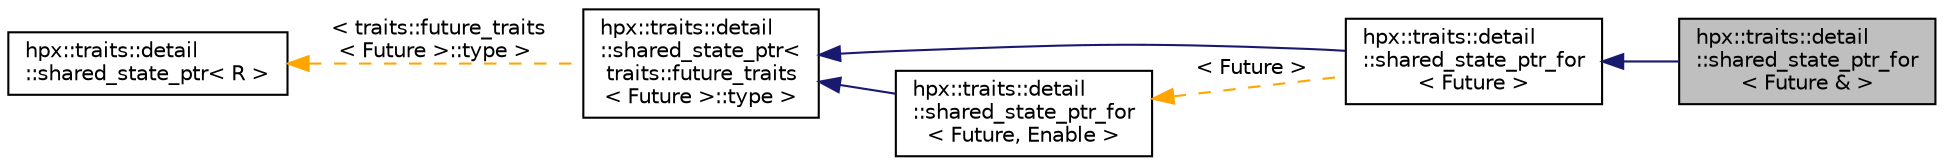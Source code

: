 digraph "hpx::traits::detail::shared_state_ptr_for&lt; Future &amp; &gt;"
{
  edge [fontname="Helvetica",fontsize="10",labelfontname="Helvetica",labelfontsize="10"];
  node [fontname="Helvetica",fontsize="10",shape=record];
  rankdir="LR";
  Node5 [label="hpx::traits::detail\l::shared_state_ptr_for\l\< Future & \>",height=0.2,width=0.4,color="black", fillcolor="grey75", style="filled", fontcolor="black"];
  Node6 -> Node5 [dir="back",color="midnightblue",fontsize="10",style="solid",fontname="Helvetica"];
  Node6 [label="hpx::traits::detail\l::shared_state_ptr_for\l\< Future \>",height=0.2,width=0.4,color="black", fillcolor="white", style="filled",URL="$d5/d7e/structhpx_1_1traits_1_1detail_1_1shared__state__ptr__for.html"];
  Node7 -> Node6 [dir="back",color="midnightblue",fontsize="10",style="solid",fontname="Helvetica"];
  Node7 [label="hpx::traits::detail\l::shared_state_ptr\<\l traits::future_traits\l\< Future \>::type \>",height=0.2,width=0.4,color="black", fillcolor="white", style="filled",URL="$d8/d87/structhpx_1_1traits_1_1detail_1_1shared__state__ptr.html"];
  Node8 -> Node7 [dir="back",color="orange",fontsize="10",style="dashed",label=" \< traits::future_traits\l\< Future \>::type \>" ,fontname="Helvetica"];
  Node8 [label="hpx::traits::detail\l::shared_state_ptr\< R \>",height=0.2,width=0.4,color="black", fillcolor="white", style="filled",URL="$d8/d87/structhpx_1_1traits_1_1detail_1_1shared__state__ptr.html"];
  Node9 -> Node6 [dir="back",color="orange",fontsize="10",style="dashed",label=" \< Future \>" ,fontname="Helvetica"];
  Node9 [label="hpx::traits::detail\l::shared_state_ptr_for\l\< Future, Enable \>",height=0.2,width=0.4,color="black", fillcolor="white", style="filled",URL="$d5/d7e/structhpx_1_1traits_1_1detail_1_1shared__state__ptr__for.html"];
  Node7 -> Node9 [dir="back",color="midnightblue",fontsize="10",style="solid",fontname="Helvetica"];
}
